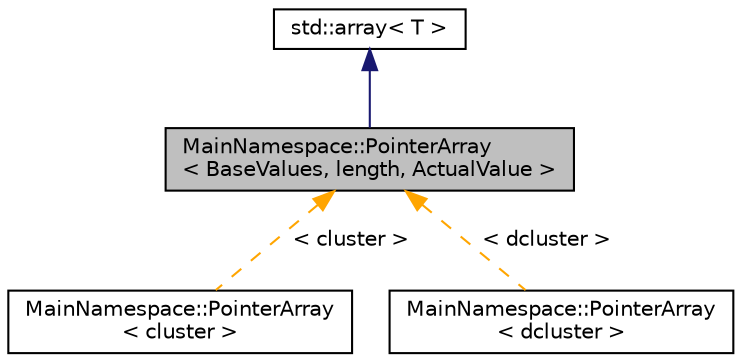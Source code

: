digraph "MainNamespace::PointerArray&lt; BaseValues, length, ActualValue &gt;"
{
 // INTERACTIVE_SVG=YES
 // LATEX_PDF_SIZE
  edge [fontname="Helvetica",fontsize="10",labelfontname="Helvetica",labelfontsize="10"];
  node [fontname="Helvetica",fontsize="10",shape=record];
  Node1 [label="MainNamespace::PointerArray\l\< BaseValues, length, ActualValue \>",height=0.2,width=0.4,color="black", fillcolor="grey75", style="filled", fontcolor="black",tooltip=" "];
  Node2 -> Node1 [dir="back",color="midnightblue",fontsize="10",style="solid",fontname="Helvetica"];
  Node2 [label="std::array\< T \>",height=0.2,width=0.4,color="black", fillcolor="white", style="filled",tooltip=" "];
  Node1 -> Node3 [dir="back",color="orange",fontsize="10",style="dashed",label=" \< cluster \>" ,fontname="Helvetica"];
  Node3 [label="MainNamespace::PointerArray\l\< cluster \>",height=0.2,width=0.4,color="black", fillcolor="white", style="filled",URL="$class_main_namespace_1_1_pointer_array.html",tooltip=" "];
  Node1 -> Node4 [dir="back",color="orange",fontsize="10",style="dashed",label=" \< dcluster \>" ,fontname="Helvetica"];
  Node4 [label="MainNamespace::PointerArray\l\< dcluster \>",height=0.2,width=0.4,color="black", fillcolor="white", style="filled",URL="$class_main_namespace_1_1_pointer_array.html",tooltip=" "];
}
